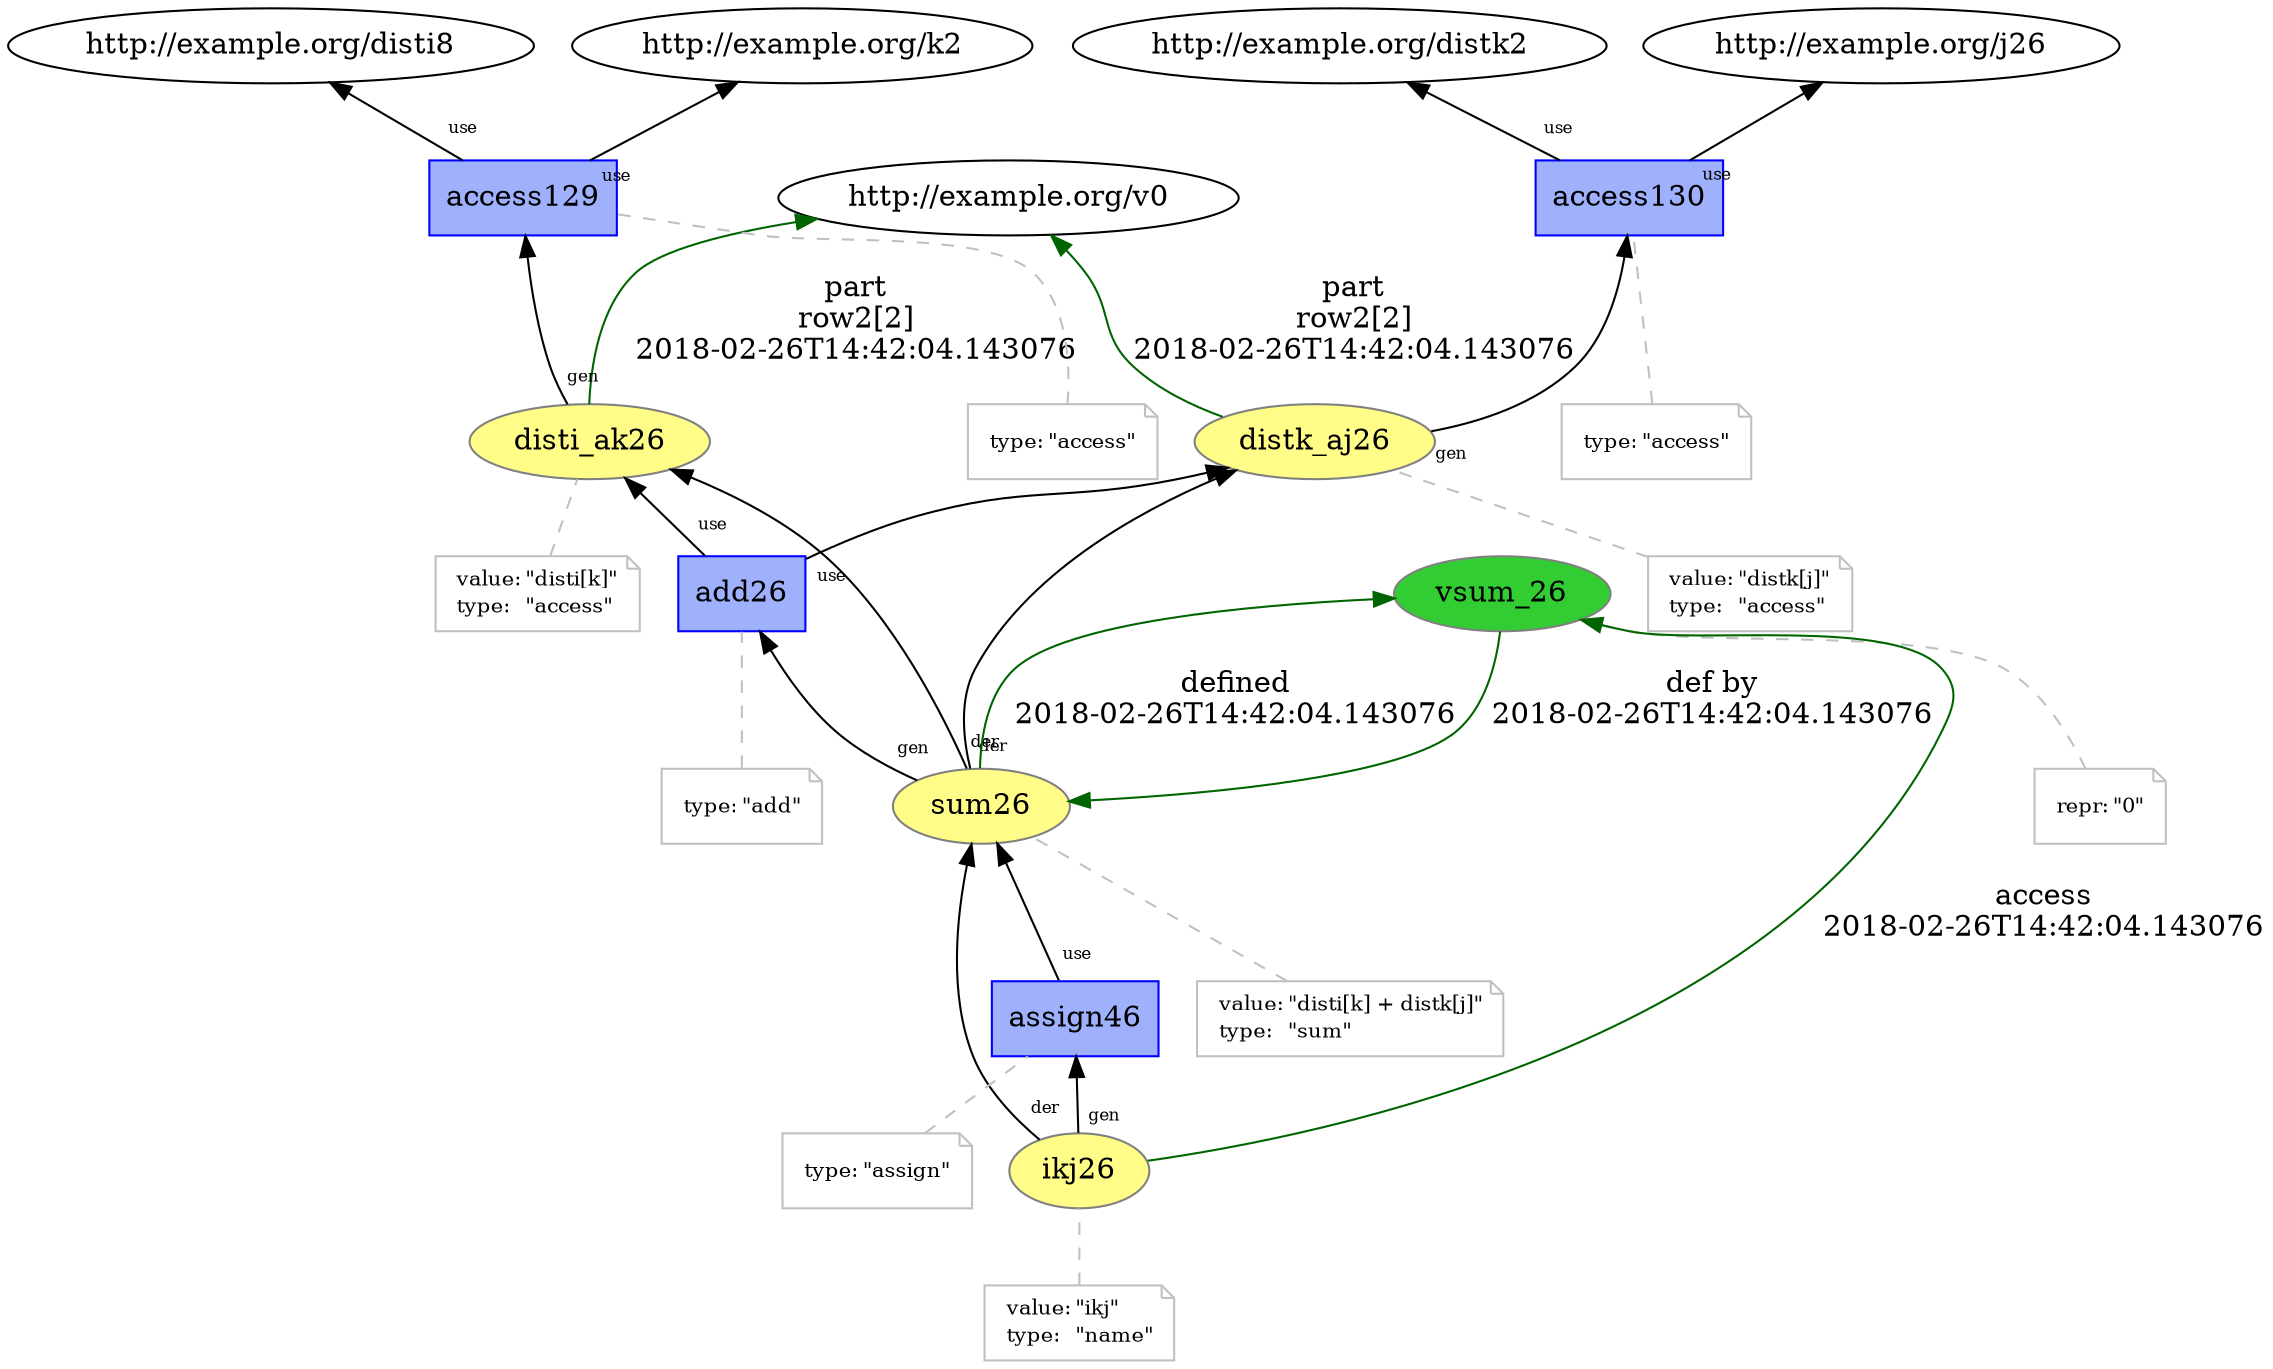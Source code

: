 digraph "PROV" { size="16,12"; rankdir="BT";
"http://example.org/disti_ak26" [fillcolor="#FFFC87",color="#808080",style="filled",label="disti_ak26",URL="http://example.org/disti_ak26"]
"-attrs0" [color="gray",shape="note",fontsize="10",fontcolor="black",label=<<TABLE cellpadding="0" border="0">
	<TR>
	    <TD align="left">value:</TD>
	    <TD align="left">&quot;disti[k]&quot;</TD>
	</TR>
	<TR>
	    <TD align="left">type:</TD>
	    <TD align="left">&quot;access&quot;</TD>
	</TR>
</TABLE>>]
"-attrs0" -> "http://example.org/disti_ak26" [color="gray",style="dashed",arrowhead="none"]
"http://example.org/disti_ak26" -> "http://example.org/v0" [labelfontsize="8",labeldistance="1.5",color="darkgreen",labelangle="60.0",rotation="20",label="part
row2[2]
2018-02-26T14:42:04.143076"]
"http://example.org/access129" [fillcolor="#9FB1FC",color="#0000FF",shape="polygon",sides="4",style="filled",label="access129",URL="http://example.org/access129"]
"-attrs1" [color="gray",shape="note",fontsize="10",fontcolor="black",label=<<TABLE cellpadding="0" border="0">
	<TR>
	    <TD align="left">type:</TD>
	    <TD align="left">&quot;access&quot;</TD>
	</TR>
</TABLE>>]
"-attrs1" -> "http://example.org/access129" [color="gray",style="dashed",arrowhead="none"]
"http://example.org/access129" -> "http://example.org/disti8" [labelfontsize="8",labeldistance="1.5",labelangle="60.0",rotation="20",taillabel="use"]
"http://example.org/access129" -> "http://example.org/k2" [labelfontsize="8",labeldistance="1.5",labelangle="60.0",rotation="20",taillabel="use"]
"http://example.org/disti_ak26" -> "http://example.org/access129" [labelfontsize="8",labeldistance="1.5",labelangle="60.0",rotation="20",taillabel="gen"]
"http://example.org/distk_aj26" [fillcolor="#FFFC87",color="#808080",style="filled",label="distk_aj26",URL="http://example.org/distk_aj26"]
"-attrs2" [color="gray",shape="note",fontsize="10",fontcolor="black",label=<<TABLE cellpadding="0" border="0">
	<TR>
	    <TD align="left">value:</TD>
	    <TD align="left">&quot;distk[j]&quot;</TD>
	</TR>
	<TR>
	    <TD align="left">type:</TD>
	    <TD align="left">&quot;access&quot;</TD>
	</TR>
</TABLE>>]
"-attrs2" -> "http://example.org/distk_aj26" [color="gray",style="dashed",arrowhead="none"]
"http://example.org/distk_aj26" -> "http://example.org/v0" [labelfontsize="8",labeldistance="1.5",color="darkgreen",labelangle="60.0",rotation="20",label="part
row2[2]
2018-02-26T14:42:04.143076"]
"http://example.org/access130" [fillcolor="#9FB1FC",color="#0000FF",shape="polygon",sides="4",style="filled",label="access130",URL="http://example.org/access130"]
"-attrs3" [color="gray",shape="note",fontsize="10",fontcolor="black",label=<<TABLE cellpadding="0" border="0">
	<TR>
	    <TD align="left">type:</TD>
	    <TD align="left">&quot;access&quot;</TD>
	</TR>
</TABLE>>]
"-attrs3" -> "http://example.org/access130" [color="gray",style="dashed",arrowhead="none"]
"http://example.org/access130" -> "http://example.org/distk2" [labelfontsize="8",labeldistance="1.5",labelangle="60.0",rotation="20",taillabel="use"]
"http://example.org/access130" -> "http://example.org/j26" [labelfontsize="8",labeldistance="1.5",labelangle="60.0",rotation="20",taillabel="use"]
"http://example.org/distk_aj26" -> "http://example.org/access130" [labelfontsize="8",labeldistance="1.5",labelangle="60.0",rotation="20",taillabel="gen"]
"http://example.org/sum26" [fillcolor="#FFFC87",color="#808080",style="filled",label="sum26",URL="http://example.org/sum26"]
"-attrs4" [color="gray",shape="note",fontsize="10",fontcolor="black",label=<<TABLE cellpadding="0" border="0">
	<TR>
	    <TD align="left">value:</TD>
	    <TD align="left">&quot;disti[k] + distk[j]&quot;</TD>
	</TR>
	<TR>
	    <TD align="left">type:</TD>
	    <TD align="left">&quot;sum&quot;</TD>
	</TR>
</TABLE>>]
"-attrs4" -> "http://example.org/sum26" [color="gray",style="dashed",arrowhead="none"]
"http://example.org/vsum_26" [fillcolor="#32CD32",color="#808080",style="filled",label="vsum_26",URL="http://example.org/vsum_26"]
"-attrs5" [color="gray",shape="note",fontsize="10",fontcolor="black",label=<<TABLE cellpadding="0" border="0">
	<TR>
	    <TD align="left">repr:</TD>
	    <TD align="left">&quot;0&quot;</TD>
	</TR>
</TABLE>>]
"-attrs5" -> "http://example.org/vsum_26" [color="gray",style="dashed",arrowhead="none"]
"http://example.org/sum26" -> "http://example.org/vsum_26" [labelfontsize="8",labeldistance="1.5",color="darkgreen",labelangle="60.0",rotation="20",label="defined
2018-02-26T14:42:04.143076"]
"http://example.org/vsum_26" -> "http://example.org/sum26" [labelfontsize="8",labeldistance="1.5",color="darkgreen",labelangle="60.0",rotation="20",label="def by
2018-02-26T14:42:04.143076"]
"http://example.org/add26" [fillcolor="#9FB1FC",color="#0000FF",shape="polygon",sides="4",style="filled",label="add26",URL="http://example.org/add26"]
"-attrs6" [color="gray",shape="note",fontsize="10",fontcolor="black",label=<<TABLE cellpadding="0" border="0">
	<TR>
	    <TD align="left">type:</TD>
	    <TD align="left">&quot;add&quot;</TD>
	</TR>
</TABLE>>]
"-attrs6" -> "http://example.org/add26" [color="gray",style="dashed",arrowhead="none"]
"http://example.org/add26" -> "http://example.org/disti_ak26" [labelfontsize="8",labeldistance="1.5",labelangle="60.0",rotation="20",taillabel="use"]
"http://example.org/sum26" -> "http://example.org/disti_ak26" [labelfontsize="8",labeldistance="1.5",labelangle="60.0",rotation="20",taillabel="der"]
"http://example.org/add26" -> "http://example.org/distk_aj26" [labelfontsize="8",labeldistance="1.5",labelangle="60.0",rotation="20",taillabel="use"]
"http://example.org/sum26" -> "http://example.org/distk_aj26" [labelfontsize="8",labeldistance="1.5",labelangle="60.0",rotation="20",taillabel="der"]
"http://example.org/sum26" -> "http://example.org/add26" [labelfontsize="8",labeldistance="1.5",labelangle="60.0",rotation="20",taillabel="gen"]
"http://example.org/ikj26" [fillcolor="#FFFC87",color="#808080",style="filled",label="ikj26",URL="http://example.org/ikj26"]
"-attrs7" [color="gray",shape="note",fontsize="10",fontcolor="black",label=<<TABLE cellpadding="0" border="0">
	<TR>
	    <TD align="left">value:</TD>
	    <TD align="left">&quot;ikj&quot;</TD>
	</TR>
	<TR>
	    <TD align="left">type:</TD>
	    <TD align="left">&quot;name&quot;</TD>
	</TR>
</TABLE>>]
"-attrs7" -> "http://example.org/ikj26" [color="gray",style="dashed",arrowhead="none"]
"http://example.org/ikj26" -> "http://example.org/vsum_26" [labelfontsize="8",labeldistance="1.5",color="darkgreen",labelangle="60.0",rotation="20",label="access
2018-02-26T14:42:04.143076"]
"http://example.org/assign46" [fillcolor="#9FB1FC",color="#0000FF",shape="polygon",sides="4",style="filled",label="assign46",URL="http://example.org/assign46"]
"-attrs8" [color="gray",shape="note",fontsize="10",fontcolor="black",label=<<TABLE cellpadding="0" border="0">
	<TR>
	    <TD align="left">type:</TD>
	    <TD align="left">&quot;assign&quot;</TD>
	</TR>
</TABLE>>]
"-attrs8" -> "http://example.org/assign46" [color="gray",style="dashed",arrowhead="none"]
"http://example.org/assign46" -> "http://example.org/sum26" [labelfontsize="8",labeldistance="1.5",labelangle="60.0",rotation="20",taillabel="use"]
"http://example.org/ikj26" -> "http://example.org/sum26" [labelfontsize="8",labeldistance="1.5",labelangle="60.0",rotation="20",taillabel="der"]
"http://example.org/ikj26" -> "http://example.org/assign46" [labelfontsize="8",labeldistance="1.5",labelangle="60.0",rotation="20",taillabel="gen"]
}